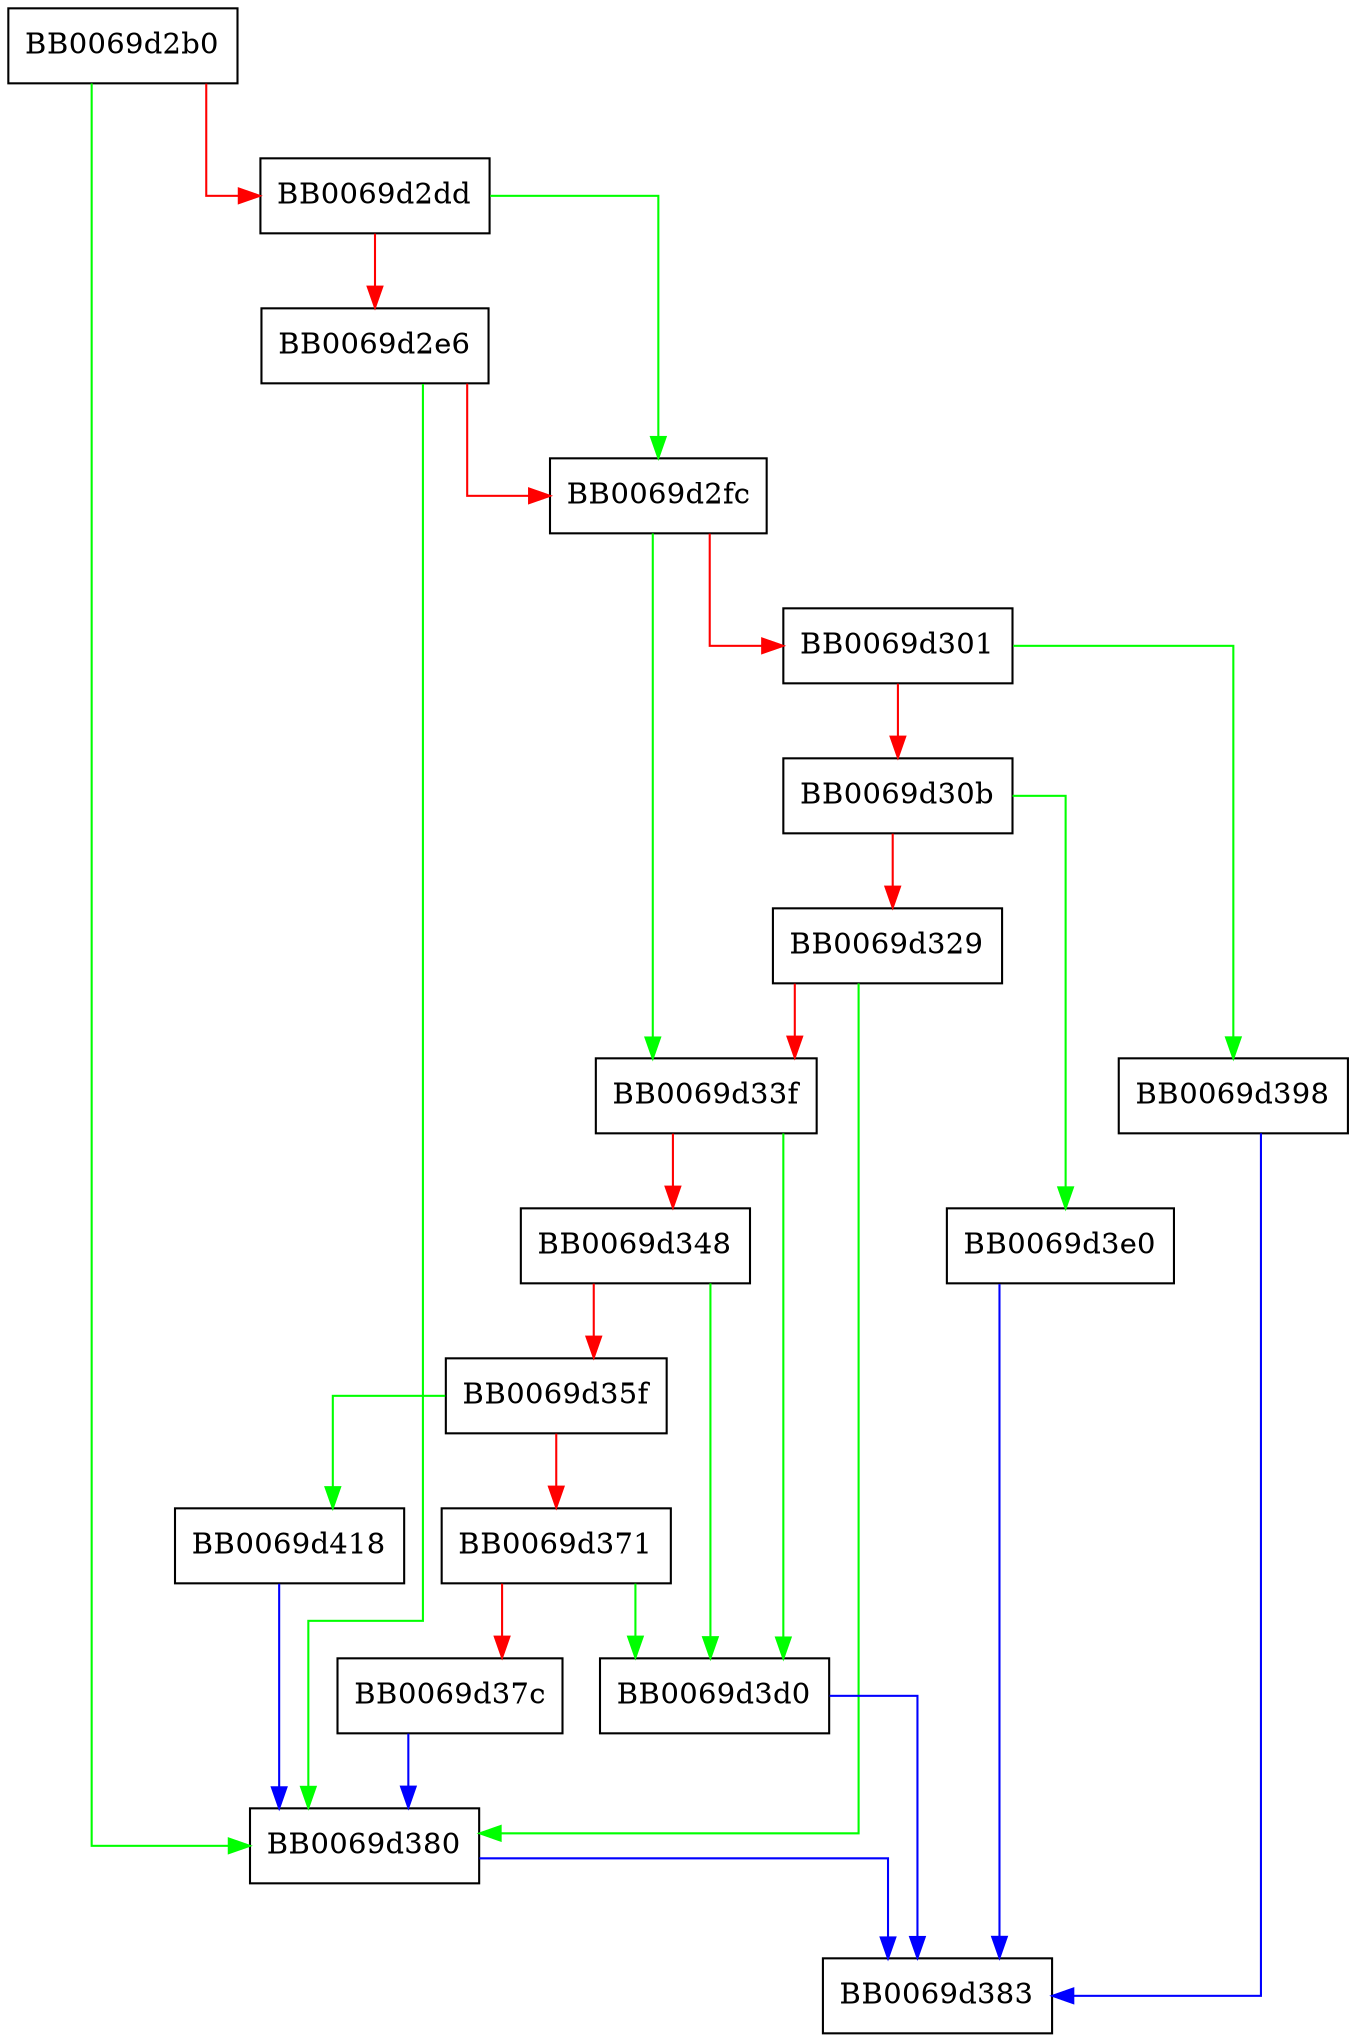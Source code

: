 digraph aes_xts_einit {
  node [shape="box"];
  graph [splines=ortho];
  BB0069d2b0 -> BB0069d380 [color="green"];
  BB0069d2b0 -> BB0069d2dd [color="red"];
  BB0069d2dd -> BB0069d2fc [color="green"];
  BB0069d2dd -> BB0069d2e6 [color="red"];
  BB0069d2e6 -> BB0069d380 [color="green"];
  BB0069d2e6 -> BB0069d2fc [color="red"];
  BB0069d2fc -> BB0069d33f [color="green"];
  BB0069d2fc -> BB0069d301 [color="red"];
  BB0069d301 -> BB0069d398 [color="green"];
  BB0069d301 -> BB0069d30b [color="red"];
  BB0069d30b -> BB0069d3e0 [color="green"];
  BB0069d30b -> BB0069d329 [color="red"];
  BB0069d329 -> BB0069d380 [color="green"];
  BB0069d329 -> BB0069d33f [color="red"];
  BB0069d33f -> BB0069d3d0 [color="green"];
  BB0069d33f -> BB0069d348 [color="red"];
  BB0069d348 -> BB0069d3d0 [color="green"];
  BB0069d348 -> BB0069d35f [color="red"];
  BB0069d35f -> BB0069d418 [color="green"];
  BB0069d35f -> BB0069d371 [color="red"];
  BB0069d371 -> BB0069d3d0 [color="green"];
  BB0069d371 -> BB0069d37c [color="red"];
  BB0069d37c -> BB0069d380 [color="blue"];
  BB0069d380 -> BB0069d383 [color="blue"];
  BB0069d398 -> BB0069d383 [color="blue"];
  BB0069d3d0 -> BB0069d383 [color="blue"];
  BB0069d3e0 -> BB0069d383 [color="blue"];
  BB0069d418 -> BB0069d380 [color="blue"];
}
